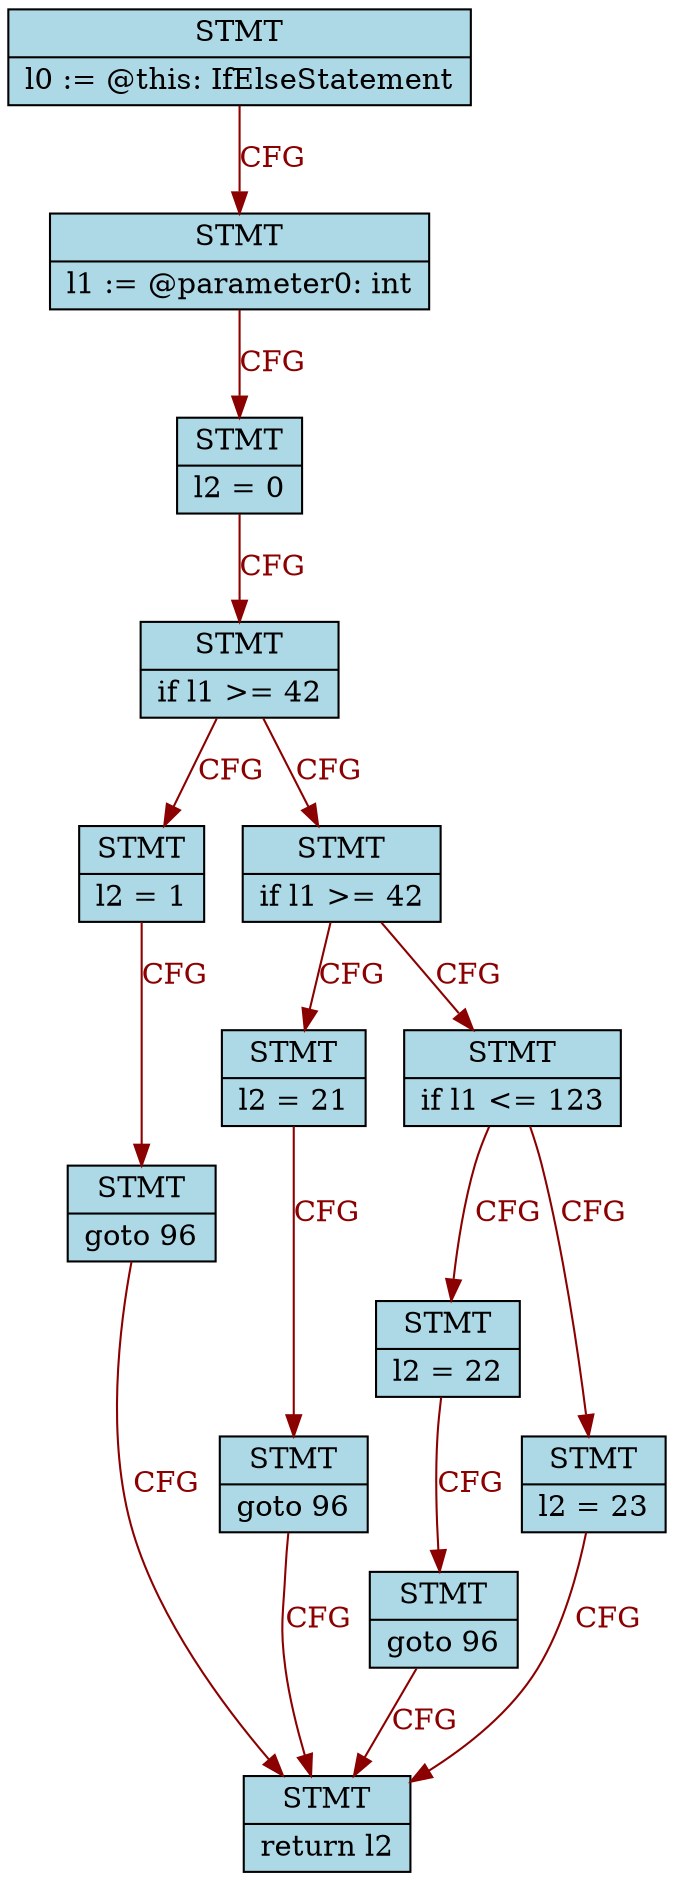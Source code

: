 digraph CFG {
	rankdir=TB;
	node [style=filled, shape=record];
	edge [style=filled]	"346229562" [label="{<f0> STMT | <f1> l0 := @this: IfElseStatement}", fillcolor="lightblue"];
	"-1343151992" [label="{<f0> STMT | <f1> l1 := @parameter0: int}", fillcolor="lightblue"];
	"2090752116" [label="{<f0> STMT | <f1> l2 = 0}", fillcolor="lightblue"];
	"1538256391" [label="{<f0> STMT | <f1> if l1 &gt;= 42}", fillcolor="lightblue"];
	"-1462777189" [label="{<f0> STMT | <f1> l2 = 1}", fillcolor="lightblue"];
	"1398297811" [label="{<f0> STMT | <f1> if l1 &gt;= 42}", fillcolor="lightblue"];
	"-1039322869" [label="{<f0> STMT | <f1> goto 96}", fillcolor="lightblue"];
	"-1074086706" [label="{<f0> STMT | <f1> return l2}", fillcolor="lightblue"];
	"749664897" [label="{<f0> STMT | <f1> l2 = 21}", fillcolor="lightblue"];
	"1386498747" [label="{<f0> STMT | <f1> if l1 &lt;= 123}", fillcolor="lightblue"];
	"1987396562" [label="{<f0> STMT | <f1> goto 96}", fillcolor="lightblue"];
	"399409871" [label="{<f0> STMT | <f1> l2 = 22}", fillcolor="lightblue"];
	"1086961127" [label="{<f0> STMT | <f1> l2 = 23}", fillcolor="lightblue"];
	"1765096228" [label="{<f0> STMT | <f1> goto 96}", fillcolor="lightblue"];
	"346229562" -> "-1343151992"[label="CFG", color="darkred", fontcolor="darkred"];
	"-1343151992" -> "2090752116"[label="CFG", color="darkred", fontcolor="darkred"];
	"2090752116" -> "1538256391"[label="CFG", color="darkred", fontcolor="darkred"];
	"1538256391" -> "-1462777189"[label="CFG", color="darkred", fontcolor="darkred"];
	"1538256391" -> "1398297811"[label="CFG", color="darkred", fontcolor="darkred"];
	"-1462777189" -> "-1039322869"[label="CFG", color="darkred", fontcolor="darkred"];
	"-1039322869" -> "-1074086706"[label="CFG", color="darkred", fontcolor="darkred"];
	"1398297811" -> "749664897"[label="CFG", color="darkred", fontcolor="darkred"];
	"1398297811" -> "1386498747"[label="CFG", color="darkred", fontcolor="darkred"];
	"749664897" -> "1987396562"[label="CFG", color="darkred", fontcolor="darkred"];
	"1987396562" -> "-1074086706"[label="CFG", color="darkred", fontcolor="darkred"];
	"1386498747" -> "399409871"[label="CFG", color="darkred", fontcolor="darkred"];
	"1386498747" -> "1086961127"[label="CFG", color="darkred", fontcolor="darkred"];
	"399409871" -> "1765096228"[label="CFG", color="darkred", fontcolor="darkred"];
	"1765096228" -> "-1074086706"[label="CFG", color="darkred", fontcolor="darkred"];
	"1086961127" -> "-1074086706"[label="CFG", color="darkred", fontcolor="darkred"];
}
